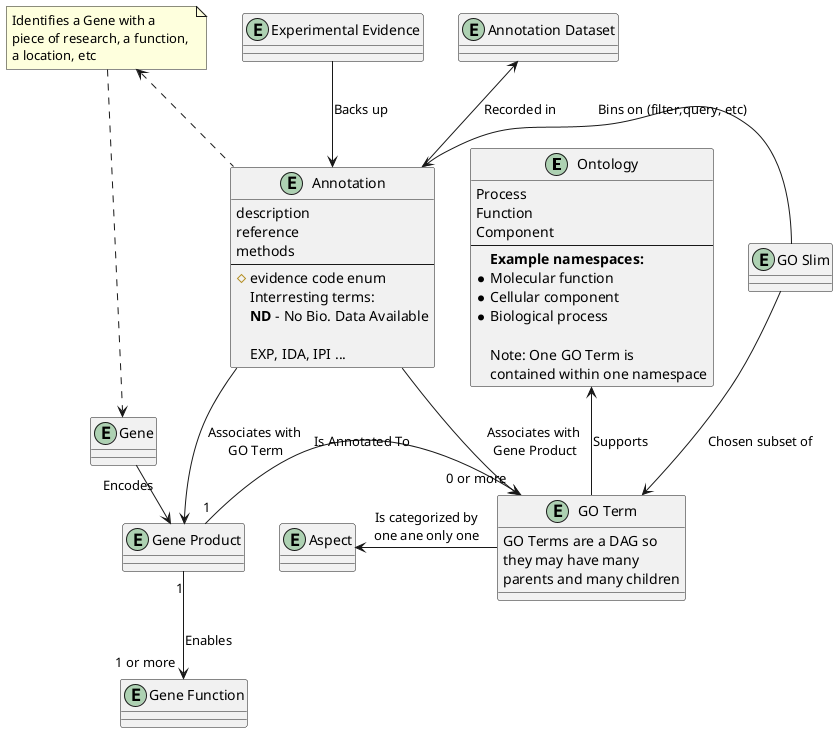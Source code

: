 @startuml domain model

entity Ontology {
  Process
  Function
  Component
  --
  **Example namespaces:**
  * Molecular function
  * Cellular component
  * Biological process
  
  Note: One GO Term is \ncontained within one namespace
}

entity "GO Term" as Term {
  GO Terms are a DAG so
  they may have many
  parents and many children
}

entity "Gene Product" as GeneProduct {

}

entity Annotation {
  description
  reference
  methods
  --
  # evidence code enum  
    Interresting terms:
    **ND** - No Bio. Data Available

    EXP, IDA, IPI ...
}

entity Gene {

}

entity "Gene Function" as GeneFunction {

}

entity "GO Slim" as Slim {

}

entity "Annotation Dataset" as ADS {

}

entity "Experimental Evidence" as Evidence{
  
}

entity Aspect {

}

Note "Identifies a Gene with a \npiece of research, a function, \na location, etc" as N1

Ontology<-down-Term: Supports
Annotation-down->Term: "Associates with \nGene Product"
GeneProduct "1" -right-> "0 or more" Term: Is Annotated To
Gene-right->GeneProduct: Encodes
Annotation-->GeneProduct: "Associates with \nGO Term"
GeneProduct "1" --> "1 or more" GeneFunction: Enables
Slim-->Term: Chosen subset of
Slim-left->Annotation: Bins on (filter,query, etc)
Annotation-up->ADS: Recorded in
Evidence-->Annotation: Backs up
N1<..Annotation
N1..>Gene
' Term-->Term: Related to
Aspect<-right-Term: "Is categorized by\none ane only one"

' Ontology<-down-Term: Supports
' Annotation-down->Term: "Associates with \nGene Product""
' Term "0 or more" <-left- "1" GeneProduct: Is Annotated To
' Gene-right->GeneProduct: Encodes
' Annotation-->GeneProduct: "Associates with \nGO Term"
' GeneProduct "1" --> "1 or more" GeneFunction: Enables
' Slim-->Term: Chosen subset of
' Slim-left->Annotation: Bins on (filter,query, etc)
' Annotation-up->ADS: Recorded in
' Evidence-->Annotation: Backs up
' N1<..Annotation
' N1..>Gene
' ' Term-->Term: Related to
' Aspect<-right-Term: "Is categorized by\none ane only one"

@enduml